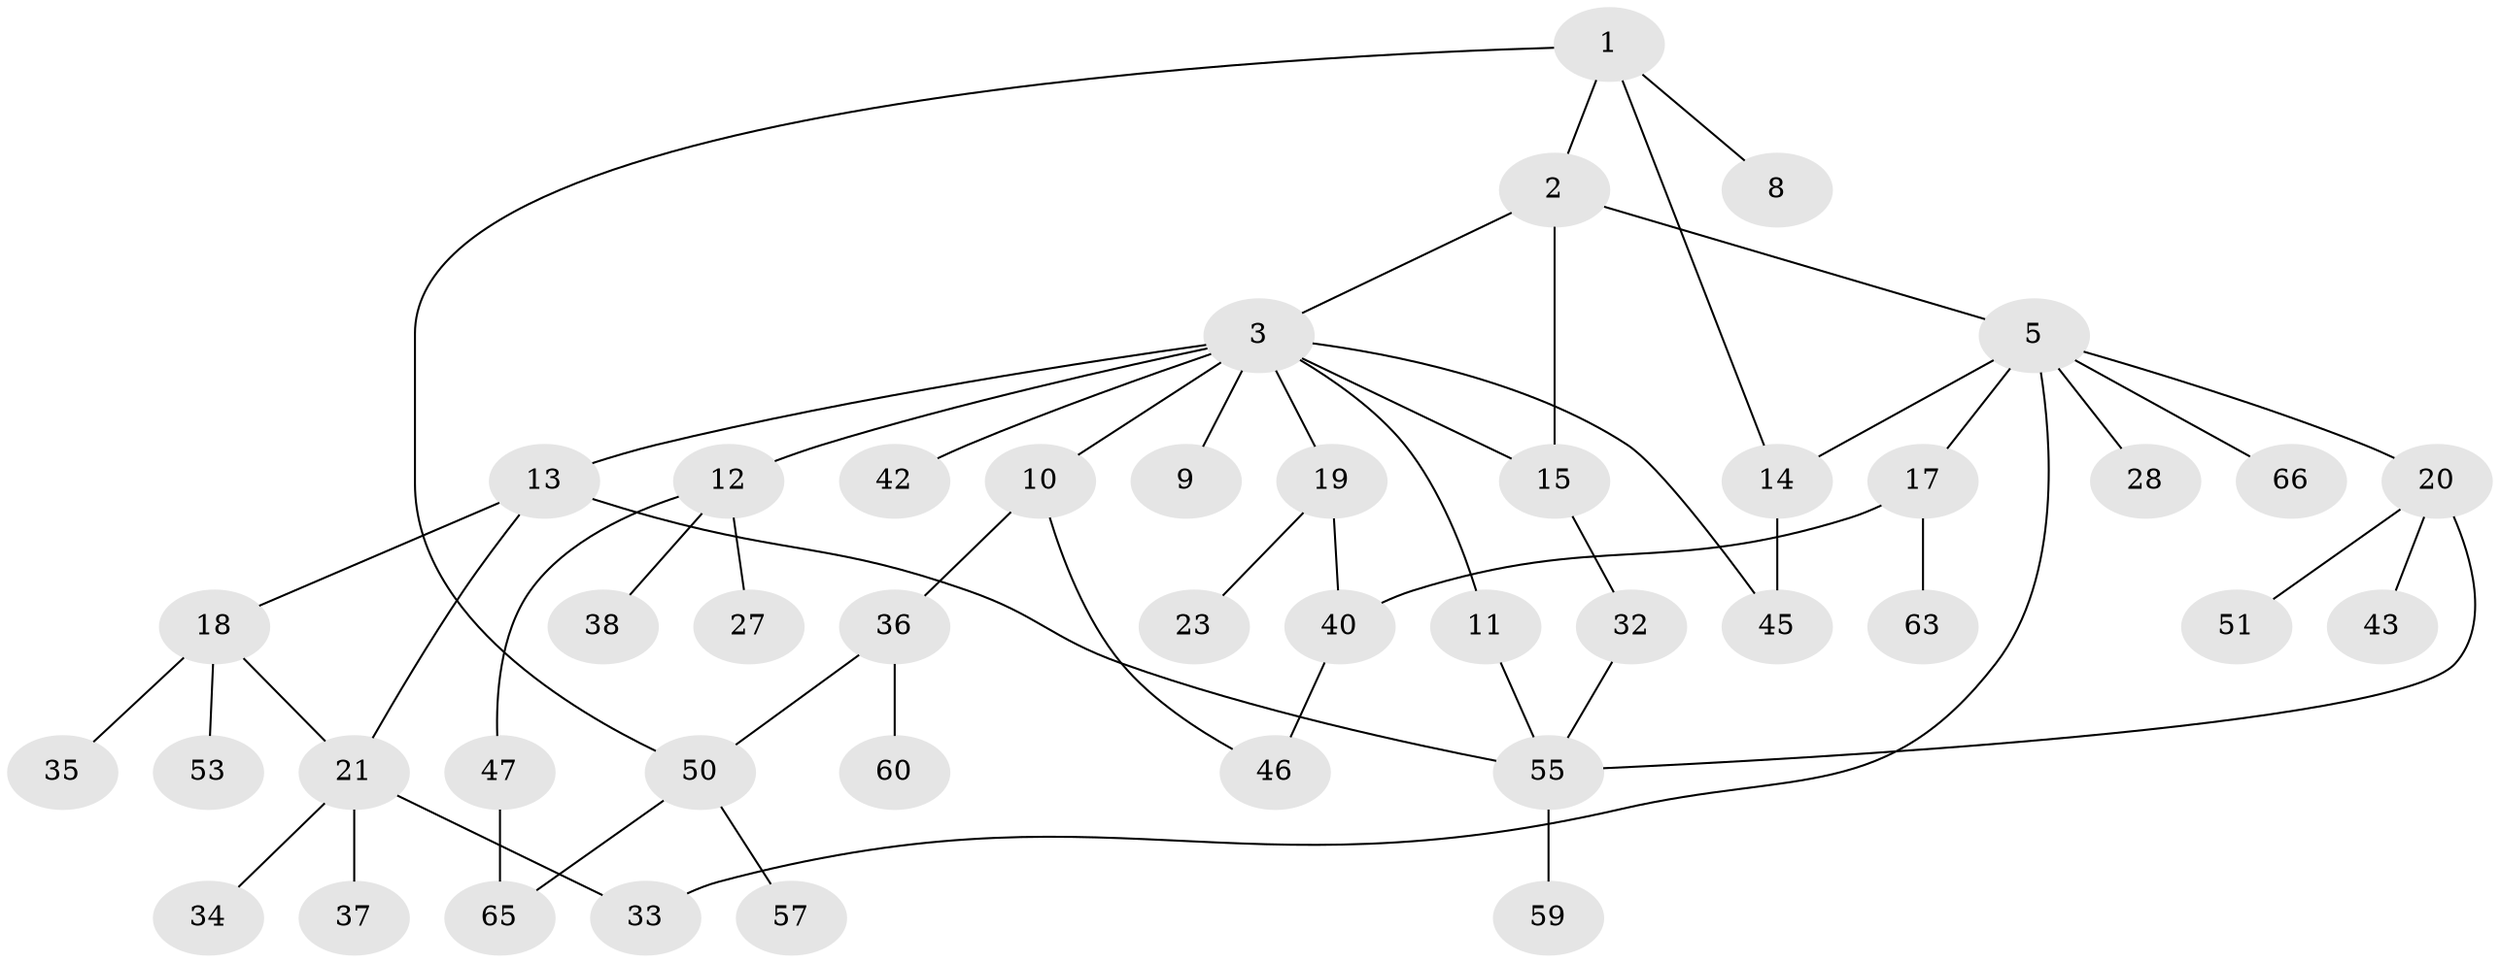 // Generated by graph-tools (version 1.1) at 2025/51/02/27/25 19:51:40]
// undirected, 43 vertices, 54 edges
graph export_dot {
graph [start="1"]
  node [color=gray90,style=filled];
  1 [super="+4"];
  2 [super="+29"];
  3 [super="+7"];
  5 [super="+6"];
  8 [super="+16"];
  9;
  10 [super="+26"];
  11 [super="+41"];
  12 [super="+25"];
  13 [super="+44"];
  14 [super="+24"];
  15 [super="+30"];
  17 [super="+22"];
  18 [super="+31"];
  19 [super="+54"];
  20 [super="+39"];
  21 [super="+52"];
  23;
  27;
  28 [super="+62"];
  32;
  33;
  34;
  35 [super="+58"];
  36 [super="+67"];
  37;
  38;
  40 [super="+61"];
  42;
  43;
  45;
  46 [super="+49"];
  47 [super="+48"];
  50 [super="+64"];
  51;
  53;
  55 [super="+56"];
  57;
  59;
  60;
  63;
  65;
  66;
  1 -- 2;
  1 -- 8;
  1 -- 50;
  1 -- 14;
  2 -- 3;
  2 -- 5;
  2 -- 15;
  3 -- 9;
  3 -- 19;
  3 -- 42;
  3 -- 45;
  3 -- 15;
  3 -- 10;
  3 -- 11;
  3 -- 12;
  3 -- 13;
  5 -- 20;
  5 -- 33;
  5 -- 17;
  5 -- 66;
  5 -- 28;
  5 -- 14;
  10 -- 36;
  10 -- 46;
  11 -- 55;
  12 -- 27;
  12 -- 38;
  12 -- 47;
  13 -- 18;
  13 -- 21;
  13 -- 55;
  14 -- 45;
  15 -- 32;
  17 -- 40;
  17 -- 63;
  18 -- 21;
  18 -- 35;
  18 -- 53;
  19 -- 23;
  19 -- 40;
  20 -- 43;
  20 -- 51;
  20 -- 55;
  21 -- 33;
  21 -- 34;
  21 -- 37;
  32 -- 55;
  36 -- 50;
  36 -- 60;
  40 -- 46;
  47 -- 65;
  50 -- 57;
  50 -- 65;
  55 -- 59;
}
